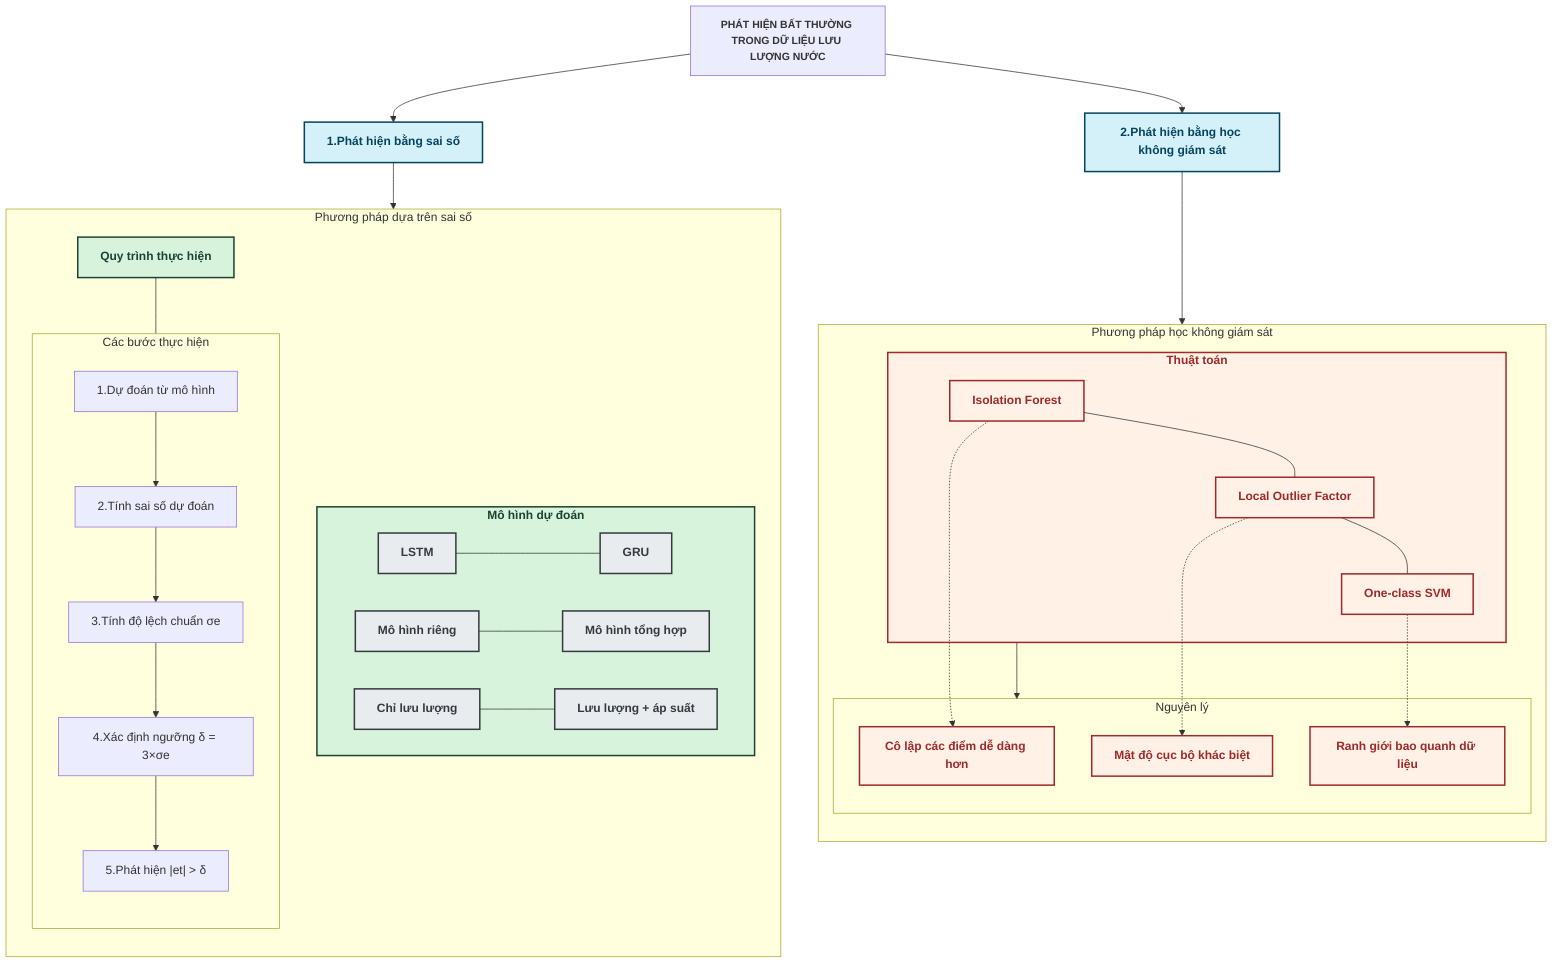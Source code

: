 flowchart TB
    classDef methodClass fill:#d4f1f9,stroke:#05445E,stroke-width:2px,color:#05445E,font-weight:bold
    classDef supervisedClass fill:#d8f3dc,stroke:#1B4332,stroke-width:2px,color:#1B4332,font-weight:bold
    classDef unsupervisedClass fill:#fff1e6,stroke:#9E2A2B,stroke-width:2px,color:#9E2A2B,font-weight:bold
    classDef modelClass fill:#e9ecef,stroke:#343a40,stroke-width:2px,color:#343a40,font-weight:bold
    classDef titleClass font-weight:bold,font-size:14px
    
    Title["PHÁT HIỆN BẤT THƯỜNG TRONG DỮ LIỆU LƯU LƯỢNG NƯỚC"]:::titleClass
    
    Title --> Method1["1.Phát hiện bằng sai số"]
    Title --> Method2["2.Phát hiện bằng học không giám sát"]
    
    subgraph SupervisedMethod ["Phương pháp dựa trên sai số"]
        direction TB
        M1Process["Quy trình thực hiện"]
        
        subgraph Models ["Mô hình dự đoán"]
            direction LR
            LSTM["LSTM"] --- GRU["GRU"]
            SingleModel["Mô hình riêng"] --- CombinedModel["Mô hình tổng hợp"]
            FlowOnly["Chỉ lưu lượng"] --- FlowPressure["Lưu lượng + áp suất"]
        end
        
        subgraph M1Steps ["Các bước thực hiện"]
            direction TB
            Step1["1.Dự đoán từ mô hình"] --> 
            Step2["2.Tính sai số dự đoán"] -->
            Step3["3.Tính độ lệch chuẩn σe"] -->
            Step4["4.Xác định ngưỡng δ = 3×σe"] -->
            Step5["5.Phát hiện |et| > δ"]
        end
        
        M1Process --- M1Steps
    end
    
    subgraph UnsupervisedMethod ["Phương pháp học không giám sát"]
        direction TB
        
        subgraph Algorithms ["Thuật toán"]
            direction LR
            IF["Isolation Forest"] --- LOF["Local Outlier Factor"] --- OCSVM["One-class SVM"]
        end
        
        subgraph Principles ["Nguyên lý"]
            IFP["Cô lập các điểm dễ dàng hơn"] 
            LOFP["Mật độ cục bộ khác biệt"]
            OCSVMP["Ranh giới bao quanh dữ liệu"]
        end
        
        Algorithms --> Principles
        IF -.-> IFP
        LOF -.-> LOFP
        OCSVM -.-> OCSVMP
    end
    
    Method1 --> SupervisedMethod
    Method2 --> UnsupervisedMethod
    
    %% Styling
    Method1:::methodClass
    Method2:::methodClass
    M1Process:::supervisedClass
    Models:::supervisedClass
    LSTM:::modelClass
    GRU:::modelClass
    SingleModel:::modelClass
    CombinedModel:::modelClass
    FlowOnly:::modelClass
    FlowPressure:::modelClass
    
    Algorithms:::unsupervisedClass
    IF:::unsupervisedClass
    LOF:::unsupervisedClass
    OCSVM:::unsupervisedClass
    IFP:::unsupervisedClass
    LOFP:::unsupervisedClass
    OCSVMP:::unsupervisedClass